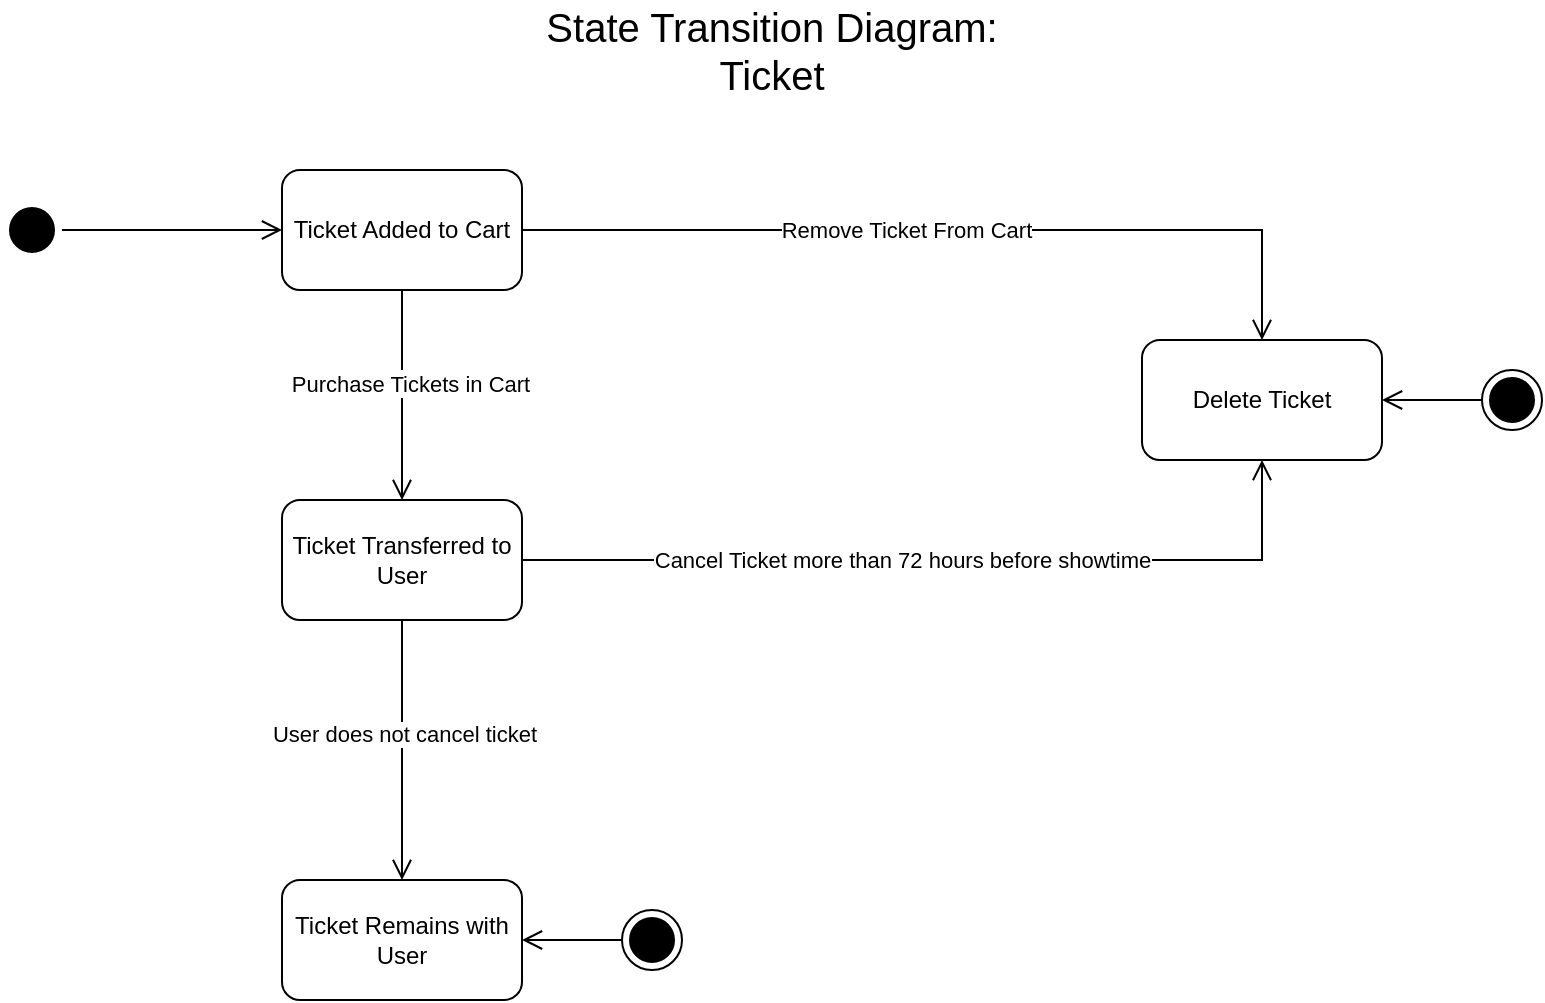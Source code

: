 <mxfile version="24.8.6">
  <diagram name="Page-1" id="DNe7bdjcsITiFmNubsdb">
    <mxGraphModel dx="2266" dy="818" grid="1" gridSize="10" guides="1" tooltips="1" connect="1" arrows="1" fold="1" page="1" pageScale="1" pageWidth="1400" pageHeight="850" math="0" shadow="0">
      <root>
        <mxCell id="0" />
        <mxCell id="1" parent="0" />
        <mxCell id="rYqSU0_YD1WcTbU8GYVV-1" value="Ticket Added to Cart" style="rounded=1;whiteSpace=wrap;html=1;" vertex="1" parent="1">
          <mxGeometry x="140" y="85" width="120" height="60" as="geometry" />
        </mxCell>
        <mxCell id="rYqSU0_YD1WcTbU8GYVV-2" value="" style="ellipse;html=1;shape=startState;fillColor=#000000;strokeColor=#000000;" vertex="1" parent="1">
          <mxGeometry y="100" width="30" height="30" as="geometry" />
        </mxCell>
        <mxCell id="rYqSU0_YD1WcTbU8GYVV-3" value="" style="edgeStyle=orthogonalEdgeStyle;html=1;verticalAlign=bottom;endArrow=open;endSize=8;strokeColor=#000000;rounded=0;entryX=0;entryY=0.5;entryDx=0;entryDy=0;" edge="1" source="rYqSU0_YD1WcTbU8GYVV-2" parent="1" target="rYqSU0_YD1WcTbU8GYVV-1">
          <mxGeometry relative="1" as="geometry">
            <mxPoint x="65" y="175" as="targetPoint" />
            <Array as="points">
              <mxPoint x="120" y="115" />
              <mxPoint x="120" y="115" />
            </Array>
          </mxGeometry>
        </mxCell>
        <mxCell id="rYqSU0_YD1WcTbU8GYVV-5" value="Ticket Transferred to User" style="rounded=1;whiteSpace=wrap;html=1;" vertex="1" parent="1">
          <mxGeometry x="140" y="250" width="120" height="60" as="geometry" />
        </mxCell>
        <mxCell id="rYqSU0_YD1WcTbU8GYVV-8" value="Delete Ticket" style="rounded=1;whiteSpace=wrap;html=1;" vertex="1" parent="1">
          <mxGeometry x="570" y="170" width="120" height="60" as="geometry" />
        </mxCell>
        <mxCell id="rYqSU0_YD1WcTbU8GYVV-10" value="" style="edgeStyle=orthogonalEdgeStyle;rounded=0;orthogonalLoop=1;jettySize=auto;html=1;endArrow=open;endFill=0;endSize=8;" edge="1" parent="1" source="rYqSU0_YD1WcTbU8GYVV-9" target="rYqSU0_YD1WcTbU8GYVV-8">
          <mxGeometry relative="1" as="geometry" />
        </mxCell>
        <mxCell id="rYqSU0_YD1WcTbU8GYVV-9" value="" style="ellipse;html=1;shape=endState;fillColor=#000000;strokeColor=#000000;" vertex="1" parent="1">
          <mxGeometry x="740" y="185" width="30" height="30" as="geometry" />
        </mxCell>
        <mxCell id="rYqSU0_YD1WcTbU8GYVV-13" value="" style="edgeStyle=orthogonalEdgeStyle;html=1;verticalAlign=bottom;endArrow=open;endSize=8;strokeColor=#000000;rounded=0;entryX=0.5;entryY=0;entryDx=0;entryDy=0;exitX=1;exitY=0.5;exitDx=0;exitDy=0;" edge="1" parent="1" source="rYqSU0_YD1WcTbU8GYVV-1" target="rYqSU0_YD1WcTbU8GYVV-8">
          <mxGeometry relative="1" as="geometry">
            <mxPoint x="515" y="205" as="targetPoint" />
            <mxPoint x="440" y="250" as="sourcePoint" />
            <Array as="points">
              <mxPoint x="630" y="115" />
              <mxPoint x="630" y="170" />
            </Array>
          </mxGeometry>
        </mxCell>
        <mxCell id="rYqSU0_YD1WcTbU8GYVV-14" value="Remove Ticket From Cart" style="edgeLabel;html=1;align=center;verticalAlign=middle;resizable=0;points=[];" vertex="1" connectable="0" parent="rYqSU0_YD1WcTbU8GYVV-13">
          <mxGeometry x="-0.097" relative="1" as="geometry">
            <mxPoint as="offset" />
          </mxGeometry>
        </mxCell>
        <mxCell id="rYqSU0_YD1WcTbU8GYVV-17" value="" style="edgeStyle=orthogonalEdgeStyle;html=1;verticalAlign=bottom;endArrow=open;endSize=8;strokeColor=#000000;rounded=0;entryX=0.5;entryY=0;entryDx=0;entryDy=0;exitX=0.5;exitY=1;exitDx=0;exitDy=0;" edge="1" parent="1" source="rYqSU0_YD1WcTbU8GYVV-1" target="rYqSU0_YD1WcTbU8GYVV-5">
          <mxGeometry relative="1" as="geometry">
            <mxPoint x="150" y="125" as="targetPoint" />
            <mxPoint x="-20" y="125" as="sourcePoint" />
            <Array as="points" />
          </mxGeometry>
        </mxCell>
        <mxCell id="rYqSU0_YD1WcTbU8GYVV-18" value="Text" style="edgeLabel;html=1;align=center;verticalAlign=middle;resizable=0;points=[];" vertex="1" connectable="0" parent="rYqSU0_YD1WcTbU8GYVV-17">
          <mxGeometry x="-0.129" y="1" relative="1" as="geometry">
            <mxPoint as="offset" />
          </mxGeometry>
        </mxCell>
        <mxCell id="rYqSU0_YD1WcTbU8GYVV-19" value="Purchase Tickets in Cart" style="edgeLabel;html=1;align=center;verticalAlign=middle;resizable=0;points=[];" vertex="1" connectable="0" parent="rYqSU0_YD1WcTbU8GYVV-17">
          <mxGeometry x="-0.106" y="4" relative="1" as="geometry">
            <mxPoint as="offset" />
          </mxGeometry>
        </mxCell>
        <mxCell id="rYqSU0_YD1WcTbU8GYVV-20" value="" style="edgeStyle=orthogonalEdgeStyle;html=1;verticalAlign=bottom;endArrow=open;endSize=8;strokeColor=#000000;rounded=0;entryX=0.5;entryY=1;entryDx=0;entryDy=0;exitX=1;exitY=0.5;exitDx=0;exitDy=0;" edge="1" parent="1" source="rYqSU0_YD1WcTbU8GYVV-5" target="rYqSU0_YD1WcTbU8GYVV-8">
          <mxGeometry relative="1" as="geometry">
            <mxPoint x="800" y="180" as="targetPoint" />
            <mxPoint x="270" y="125" as="sourcePoint" />
            <Array as="points">
              <mxPoint x="630" y="280" />
              <mxPoint x="630" y="230" />
            </Array>
          </mxGeometry>
        </mxCell>
        <mxCell id="rYqSU0_YD1WcTbU8GYVV-21" value="Cancel Ticket more than 72 hours before showtime" style="edgeLabel;html=1;align=center;verticalAlign=middle;resizable=0;points=[];" vertex="1" connectable="0" parent="rYqSU0_YD1WcTbU8GYVV-20">
          <mxGeometry x="-0.097" relative="1" as="geometry">
            <mxPoint as="offset" />
          </mxGeometry>
        </mxCell>
        <mxCell id="rYqSU0_YD1WcTbU8GYVV-22" value="Ticket Remains with User" style="rounded=1;whiteSpace=wrap;html=1;" vertex="1" parent="1">
          <mxGeometry x="140" y="440" width="120" height="60" as="geometry" />
        </mxCell>
        <mxCell id="rYqSU0_YD1WcTbU8GYVV-23" value="" style="edgeStyle=orthogonalEdgeStyle;html=1;verticalAlign=bottom;endArrow=open;endSize=8;strokeColor=#000000;rounded=0;entryX=0.5;entryY=0;entryDx=0;entryDy=0;exitX=0.5;exitY=1;exitDx=0;exitDy=0;" edge="1" parent="1" source="rYqSU0_YD1WcTbU8GYVV-5" target="rYqSU0_YD1WcTbU8GYVV-22">
          <mxGeometry relative="1" as="geometry">
            <mxPoint x="199.5" y="415" as="targetPoint" />
            <mxPoint x="199.5" y="310" as="sourcePoint" />
            <Array as="points" />
          </mxGeometry>
        </mxCell>
        <mxCell id="rYqSU0_YD1WcTbU8GYVV-24" value="User does not cancel ticket" style="edgeLabel;html=1;align=center;verticalAlign=middle;resizable=0;points=[];" vertex="1" connectable="0" parent="rYqSU0_YD1WcTbU8GYVV-23">
          <mxGeometry x="-0.129" y="1" relative="1" as="geometry">
            <mxPoint as="offset" />
          </mxGeometry>
        </mxCell>
        <mxCell id="rYqSU0_YD1WcTbU8GYVV-26" value="" style="edgeStyle=orthogonalEdgeStyle;rounded=0;orthogonalLoop=1;jettySize=auto;html=1;endArrow=open;endFill=0;endSize=8;entryX=1;entryY=0.5;entryDx=0;entryDy=0;" edge="1" parent="1" source="rYqSU0_YD1WcTbU8GYVV-27" target="rYqSU0_YD1WcTbU8GYVV-22">
          <mxGeometry relative="1" as="geometry">
            <mxPoint x="260" y="470" as="targetPoint" />
          </mxGeometry>
        </mxCell>
        <mxCell id="rYqSU0_YD1WcTbU8GYVV-27" value="" style="ellipse;html=1;shape=endState;fillColor=#000000;strokeColor=#000000;" vertex="1" parent="1">
          <mxGeometry x="310" y="455" width="30" height="30" as="geometry" />
        </mxCell>
        <mxCell id="rYqSU0_YD1WcTbU8GYVV-28" value="&lt;font style=&quot;font-size: 20px;&quot;&gt;State Transition Diagram: Ticket&lt;/font&gt;" style="text;html=1;align=center;verticalAlign=middle;whiteSpace=wrap;rounded=0;" vertex="1" parent="1">
          <mxGeometry x="260" width="250" height="50" as="geometry" />
        </mxCell>
      </root>
    </mxGraphModel>
  </diagram>
</mxfile>
